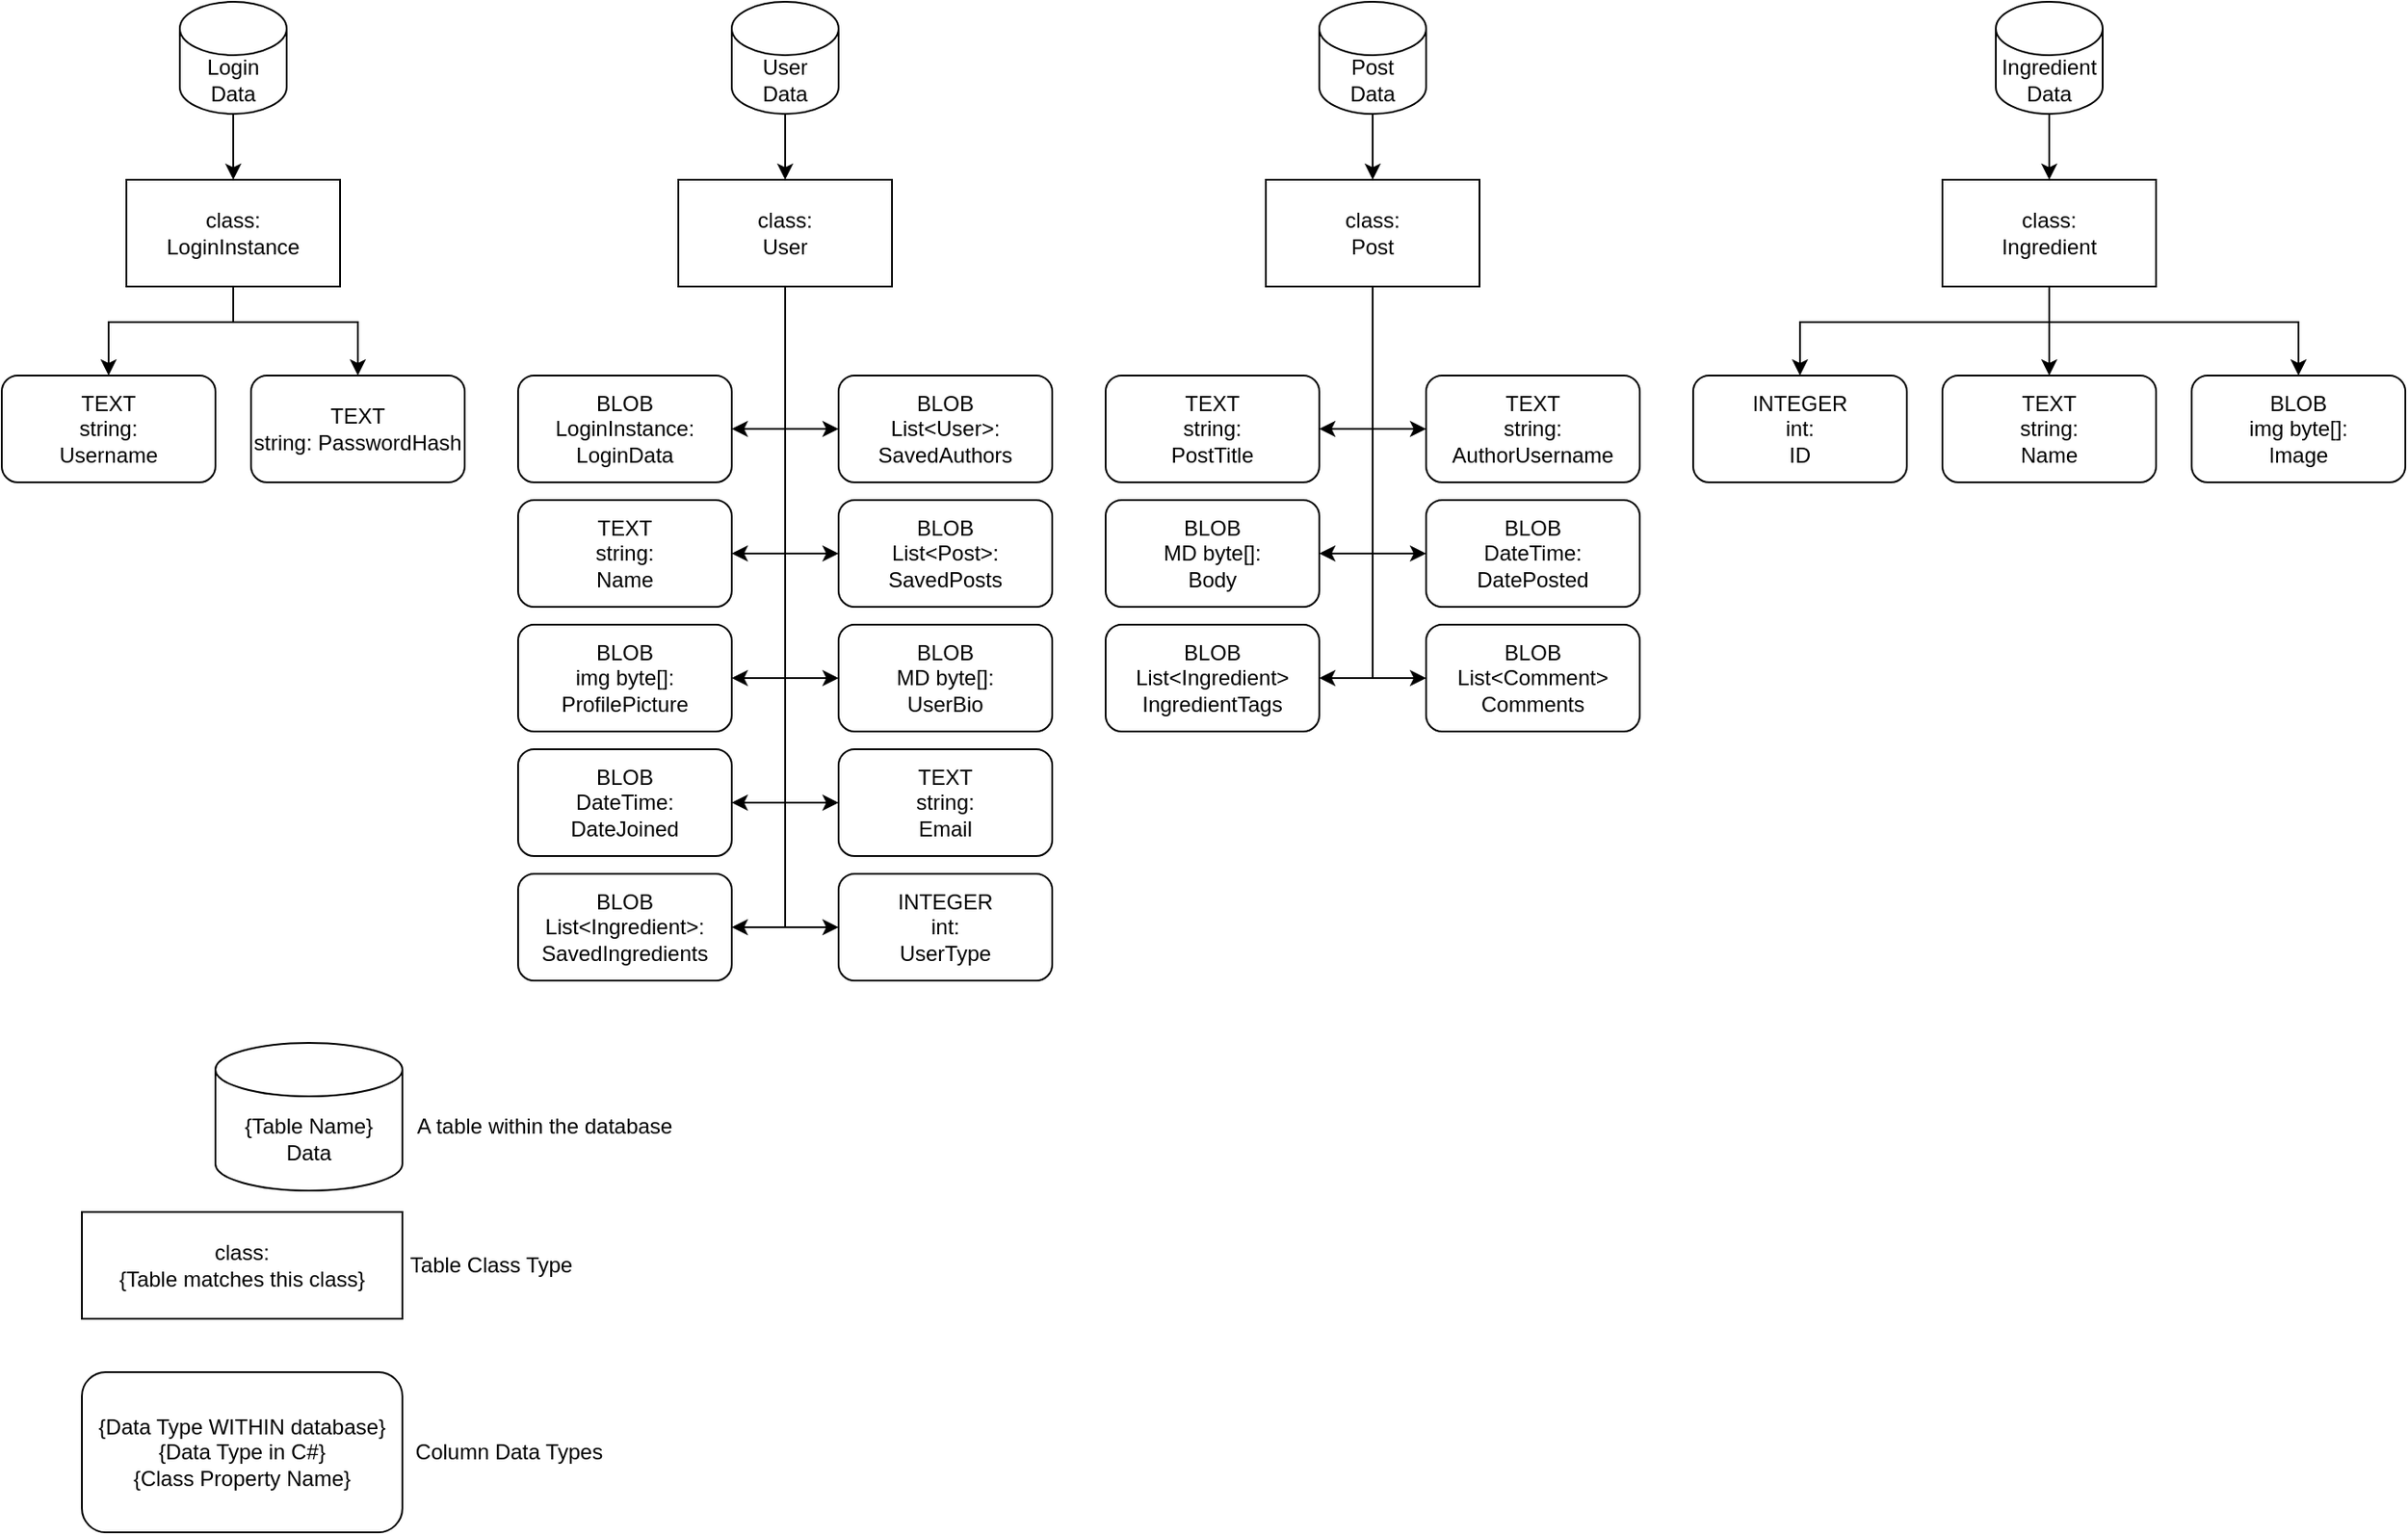 <mxfile version="13.8.3" type="github">
  <diagram id="rKWR-PEDPzwSMtpK3gOk" name="Page-1">
    <mxGraphModel dx="2370" dy="1338" grid="1" gridSize="10" guides="1" tooltips="1" connect="1" arrows="1" fold="1" page="1" pageScale="1" pageWidth="827" pageHeight="1169" math="0" shadow="0">
      <root>
        <mxCell id="0" />
        <mxCell id="1" parent="0" />
        <mxCell id="TNfIFTZdhsq6mBwcs1WV-8" value="" style="edgeStyle=orthogonalEdgeStyle;rounded=0;orthogonalLoop=1;jettySize=auto;html=1;" edge="1" parent="1" source="TNfIFTZdhsq6mBwcs1WV-6">
          <mxGeometry relative="1" as="geometry">
            <mxPoint x="130.034" y="100" as="targetPoint" />
          </mxGeometry>
        </mxCell>
        <mxCell id="TNfIFTZdhsq6mBwcs1WV-6" value="Login Data" style="shape=cylinder3;whiteSpace=wrap;html=1;boundedLbl=1;backgroundOutline=1;size=15;" vertex="1" parent="1">
          <mxGeometry x="100" width="60" height="63" as="geometry" />
        </mxCell>
        <mxCell id="TNfIFTZdhsq6mBwcs1WV-12" style="edgeStyle=orthogonalEdgeStyle;rounded=0;orthogonalLoop=1;jettySize=auto;html=1;" edge="1" parent="1" source="TNfIFTZdhsq6mBwcs1WV-10" target="TNfIFTZdhsq6mBwcs1WV-11">
          <mxGeometry relative="1" as="geometry">
            <Array as="points">
              <mxPoint x="130" y="180" />
              <mxPoint x="60" y="180" />
            </Array>
          </mxGeometry>
        </mxCell>
        <mxCell id="TNfIFTZdhsq6mBwcs1WV-14" style="edgeStyle=orthogonalEdgeStyle;rounded=0;orthogonalLoop=1;jettySize=auto;html=1;" edge="1" parent="1" source="TNfIFTZdhsq6mBwcs1WV-10" target="TNfIFTZdhsq6mBwcs1WV-13">
          <mxGeometry relative="1" as="geometry">
            <Array as="points">
              <mxPoint x="130" y="180" />
              <mxPoint x="200" y="180" />
            </Array>
          </mxGeometry>
        </mxCell>
        <mxCell id="TNfIFTZdhsq6mBwcs1WV-10" value="&lt;div&gt;class:&lt;/div&gt;&lt;div&gt;LoginInstance&lt;/div&gt;" style="rounded=0;whiteSpace=wrap;html=1;" vertex="1" parent="1">
          <mxGeometry x="70" y="100" width="120" height="60" as="geometry" />
        </mxCell>
        <mxCell id="TNfIFTZdhsq6mBwcs1WV-11" value="&lt;div&gt;TEXT&lt;br&gt;&lt;/div&gt;&lt;div&gt;string:&lt;/div&gt;&lt;div&gt;Username&lt;/div&gt;" style="rounded=1;whiteSpace=wrap;html=1;" vertex="1" parent="1">
          <mxGeometry y="210" width="120" height="60" as="geometry" />
        </mxCell>
        <mxCell id="TNfIFTZdhsq6mBwcs1WV-13" value="&lt;div&gt;TEXT&lt;br&gt;&lt;/div&gt;&lt;div&gt;string: PasswordHash&lt;/div&gt;" style="rounded=1;whiteSpace=wrap;html=1;" vertex="1" parent="1">
          <mxGeometry x="140" y="210" width="120" height="60" as="geometry" />
        </mxCell>
        <mxCell id="TNfIFTZdhsq6mBwcs1WV-17" value="" style="edgeStyle=orthogonalEdgeStyle;rounded=0;orthogonalLoop=1;jettySize=auto;html=1;" edge="1" parent="1" source="TNfIFTZdhsq6mBwcs1WV-15" target="TNfIFTZdhsq6mBwcs1WV-16">
          <mxGeometry relative="1" as="geometry" />
        </mxCell>
        <mxCell id="TNfIFTZdhsq6mBwcs1WV-15" value="&lt;div&gt;User&lt;/div&gt;&lt;div&gt;Data&lt;br&gt;&lt;/div&gt;" style="shape=cylinder3;whiteSpace=wrap;html=1;boundedLbl=1;backgroundOutline=1;size=15;" vertex="1" parent="1">
          <mxGeometry x="410" width="60" height="63" as="geometry" />
        </mxCell>
        <mxCell id="TNfIFTZdhsq6mBwcs1WV-24" style="edgeStyle=orthogonalEdgeStyle;orthogonalLoop=1;jettySize=auto;html=1;rounded=0;" edge="1" parent="1" source="TNfIFTZdhsq6mBwcs1WV-16" target="TNfIFTZdhsq6mBwcs1WV-23">
          <mxGeometry relative="1" as="geometry">
            <Array as="points">
              <mxPoint x="440" y="240" />
            </Array>
          </mxGeometry>
        </mxCell>
        <mxCell id="TNfIFTZdhsq6mBwcs1WV-27" style="edgeStyle=orthogonalEdgeStyle;rounded=0;orthogonalLoop=1;jettySize=auto;html=1;" edge="1" parent="1" source="TNfIFTZdhsq6mBwcs1WV-16" target="TNfIFTZdhsq6mBwcs1WV-25">
          <mxGeometry relative="1" as="geometry">
            <Array as="points">
              <mxPoint x="440" y="310" />
            </Array>
          </mxGeometry>
        </mxCell>
        <mxCell id="TNfIFTZdhsq6mBwcs1WV-29" style="edgeStyle=orthogonalEdgeStyle;rounded=0;orthogonalLoop=1;jettySize=auto;html=1;entryX=1;entryY=0.5;entryDx=0;entryDy=0;" edge="1" parent="1" source="TNfIFTZdhsq6mBwcs1WV-16" target="TNfIFTZdhsq6mBwcs1WV-28">
          <mxGeometry relative="1" as="geometry" />
        </mxCell>
        <mxCell id="TNfIFTZdhsq6mBwcs1WV-32" style="edgeStyle=orthogonalEdgeStyle;rounded=0;orthogonalLoop=1;jettySize=auto;html=1;entryX=1;entryY=0.5;entryDx=0;entryDy=0;" edge="1" parent="1" source="TNfIFTZdhsq6mBwcs1WV-16" target="TNfIFTZdhsq6mBwcs1WV-30">
          <mxGeometry relative="1" as="geometry" />
        </mxCell>
        <mxCell id="TNfIFTZdhsq6mBwcs1WV-33" style="edgeStyle=orthogonalEdgeStyle;rounded=0;orthogonalLoop=1;jettySize=auto;html=1;entryX=1;entryY=0.5;entryDx=0;entryDy=0;" edge="1" parent="1" source="TNfIFTZdhsq6mBwcs1WV-16" target="TNfIFTZdhsq6mBwcs1WV-31">
          <mxGeometry relative="1" as="geometry" />
        </mxCell>
        <mxCell id="TNfIFTZdhsq6mBwcs1WV-35" style="edgeStyle=orthogonalEdgeStyle;rounded=0;orthogonalLoop=1;jettySize=auto;html=1;entryX=0;entryY=0.5;entryDx=0;entryDy=0;" edge="1" parent="1" source="TNfIFTZdhsq6mBwcs1WV-16" target="TNfIFTZdhsq6mBwcs1WV-34">
          <mxGeometry relative="1" as="geometry" />
        </mxCell>
        <mxCell id="TNfIFTZdhsq6mBwcs1WV-37" style="edgeStyle=orthogonalEdgeStyle;rounded=0;orthogonalLoop=1;jettySize=auto;html=1;entryX=0;entryY=0.5;entryDx=0;entryDy=0;" edge="1" parent="1" source="TNfIFTZdhsq6mBwcs1WV-16" target="TNfIFTZdhsq6mBwcs1WV-36">
          <mxGeometry relative="1" as="geometry" />
        </mxCell>
        <mxCell id="TNfIFTZdhsq6mBwcs1WV-40" style="edgeStyle=orthogonalEdgeStyle;rounded=0;orthogonalLoop=1;jettySize=auto;html=1;entryX=0;entryY=0.5;entryDx=0;entryDy=0;" edge="1" parent="1" source="TNfIFTZdhsq6mBwcs1WV-16" target="TNfIFTZdhsq6mBwcs1WV-38">
          <mxGeometry relative="1" as="geometry" />
        </mxCell>
        <mxCell id="TNfIFTZdhsq6mBwcs1WV-42" style="edgeStyle=orthogonalEdgeStyle;rounded=0;orthogonalLoop=1;jettySize=auto;html=1;entryX=0;entryY=0.5;entryDx=0;entryDy=0;" edge="1" parent="1" source="TNfIFTZdhsq6mBwcs1WV-16" target="TNfIFTZdhsq6mBwcs1WV-41">
          <mxGeometry relative="1" as="geometry" />
        </mxCell>
        <mxCell id="TNfIFTZdhsq6mBwcs1WV-44" style="edgeStyle=orthogonalEdgeStyle;rounded=0;orthogonalLoop=1;jettySize=auto;html=1;entryX=0;entryY=0.5;entryDx=0;entryDy=0;" edge="1" parent="1" source="TNfIFTZdhsq6mBwcs1WV-16" target="TNfIFTZdhsq6mBwcs1WV-43">
          <mxGeometry relative="1" as="geometry" />
        </mxCell>
        <mxCell id="TNfIFTZdhsq6mBwcs1WV-16" value="&lt;div&gt;class:&lt;/div&gt;&lt;div&gt;User&lt;br&gt;&lt;/div&gt;" style="rounded=0;whiteSpace=wrap;html=1;" vertex="1" parent="1">
          <mxGeometry x="380" y="100" width="120" height="60" as="geometry" />
        </mxCell>
        <mxCell id="TNfIFTZdhsq6mBwcs1WV-23" value="&lt;div&gt;BLOB&lt;/div&gt;&lt;div&gt;LoginInstance:&lt;/div&gt;&lt;div&gt;LoginData&lt;br&gt;&lt;/div&gt;" style="rounded=1;whiteSpace=wrap;html=1;" vertex="1" parent="1">
          <mxGeometry x="290" y="210" width="120" height="60" as="geometry" />
        </mxCell>
        <mxCell id="TNfIFTZdhsq6mBwcs1WV-25" value="&lt;div&gt;TEXT&lt;/div&gt;&lt;div&gt;string:&lt;/div&gt;&lt;div&gt;Name&lt;br&gt;&lt;/div&gt;" style="rounded=1;whiteSpace=wrap;html=1;" vertex="1" parent="1">
          <mxGeometry x="290" y="280" width="120" height="60" as="geometry" />
        </mxCell>
        <mxCell id="TNfIFTZdhsq6mBwcs1WV-28" value="&lt;div&gt;BLOB&lt;/div&gt;&lt;div&gt;img byte[]:&lt;br&gt;&lt;/div&gt;&lt;div&gt;ProfilePicture&lt;br&gt;&lt;/div&gt;" style="rounded=1;whiteSpace=wrap;html=1;" vertex="1" parent="1">
          <mxGeometry x="290" y="350" width="120" height="60" as="geometry" />
        </mxCell>
        <mxCell id="TNfIFTZdhsq6mBwcs1WV-30" value="&lt;div&gt;BLOB&lt;/div&gt;&lt;div&gt;DateTime:&lt;/div&gt;&lt;div&gt;DateJoined&lt;br&gt;&lt;/div&gt;" style="rounded=1;whiteSpace=wrap;html=1;" vertex="1" parent="1">
          <mxGeometry x="290" y="420" width="120" height="60" as="geometry" />
        </mxCell>
        <mxCell id="TNfIFTZdhsq6mBwcs1WV-31" value="&lt;div&gt;BLOB&lt;/div&gt;&lt;div&gt;List&amp;lt;Ingredient&amp;gt;:&lt;/div&gt;&lt;div&gt;SavedIngredients&lt;br&gt;&lt;/div&gt;" style="rounded=1;whiteSpace=wrap;html=1;" vertex="1" parent="1">
          <mxGeometry x="290" y="490" width="120" height="60" as="geometry" />
        </mxCell>
        <mxCell id="TNfIFTZdhsq6mBwcs1WV-34" value="&lt;div&gt;BLOB&lt;/div&gt;&lt;div&gt;List&amp;lt;User&amp;gt;:&lt;/div&gt;&lt;div&gt;SavedAuthors&lt;br&gt;&lt;/div&gt;" style="rounded=1;whiteSpace=wrap;html=1;" vertex="1" parent="1">
          <mxGeometry x="470" y="210" width="120" height="60" as="geometry" />
        </mxCell>
        <mxCell id="TNfIFTZdhsq6mBwcs1WV-36" value="&lt;div&gt;BLOB&lt;/div&gt;&lt;div&gt;List&amp;lt;Post&amp;gt;:&lt;/div&gt;&lt;div&gt;SavedPosts&lt;br&gt;&lt;/div&gt;" style="rounded=1;whiteSpace=wrap;html=1;" vertex="1" parent="1">
          <mxGeometry x="470" y="280" width="120" height="60" as="geometry" />
        </mxCell>
        <mxCell id="TNfIFTZdhsq6mBwcs1WV-38" value="&lt;div&gt;BLOB&lt;/div&gt;&lt;div&gt;MD byte[]:&lt;br&gt;&lt;/div&gt;&lt;div&gt;UserBio&lt;br&gt;&lt;/div&gt;" style="rounded=1;whiteSpace=wrap;html=1;" vertex="1" parent="1">
          <mxGeometry x="470" y="350" width="120" height="60" as="geometry" />
        </mxCell>
        <mxCell id="TNfIFTZdhsq6mBwcs1WV-41" value="&lt;div&gt;TEXT&lt;/div&gt;&lt;div&gt;string:&lt;/div&gt;&lt;div&gt;Email&lt;br&gt;&lt;/div&gt;" style="rounded=1;whiteSpace=wrap;html=1;" vertex="1" parent="1">
          <mxGeometry x="470" y="420" width="120" height="60" as="geometry" />
        </mxCell>
        <mxCell id="TNfIFTZdhsq6mBwcs1WV-43" value="&lt;div&gt;INTEGER&lt;/div&gt;&lt;div&gt;int:&lt;/div&gt;&lt;div&gt;UserType&lt;br&gt;&lt;/div&gt;" style="rounded=1;whiteSpace=wrap;html=1;" vertex="1" parent="1">
          <mxGeometry x="470" y="490" width="120" height="60" as="geometry" />
        </mxCell>
        <mxCell id="TNfIFTZdhsq6mBwcs1WV-49" style="edgeStyle=orthogonalEdgeStyle;rounded=0;orthogonalLoop=1;jettySize=auto;html=1;" edge="1" parent="1" source="TNfIFTZdhsq6mBwcs1WV-46" target="TNfIFTZdhsq6mBwcs1WV-48">
          <mxGeometry relative="1" as="geometry" />
        </mxCell>
        <mxCell id="TNfIFTZdhsq6mBwcs1WV-46" value="&lt;div&gt;Post&lt;/div&gt;&lt;div&gt;Data&lt;br&gt;&lt;/div&gt;" style="shape=cylinder3;whiteSpace=wrap;html=1;boundedLbl=1;backgroundOutline=1;size=15;" vertex="1" parent="1">
          <mxGeometry x="740" width="60" height="63" as="geometry" />
        </mxCell>
        <mxCell id="TNfIFTZdhsq6mBwcs1WV-56" style="edgeStyle=orthogonalEdgeStyle;rounded=0;orthogonalLoop=1;jettySize=auto;html=1;entryX=1;entryY=0.5;entryDx=0;entryDy=0;" edge="1" parent="1" source="TNfIFTZdhsq6mBwcs1WV-48" target="TNfIFTZdhsq6mBwcs1WV-51">
          <mxGeometry relative="1" as="geometry" />
        </mxCell>
        <mxCell id="TNfIFTZdhsq6mBwcs1WV-57" style="edgeStyle=orthogonalEdgeStyle;rounded=0;orthogonalLoop=1;jettySize=auto;html=1;entryX=0;entryY=0.5;entryDx=0;entryDy=0;" edge="1" parent="1" source="TNfIFTZdhsq6mBwcs1WV-48" target="TNfIFTZdhsq6mBwcs1WV-50">
          <mxGeometry relative="1" as="geometry" />
        </mxCell>
        <mxCell id="TNfIFTZdhsq6mBwcs1WV-58" style="edgeStyle=orthogonalEdgeStyle;rounded=0;orthogonalLoop=1;jettySize=auto;html=1;entryX=1;entryY=0.5;entryDx=0;entryDy=0;" edge="1" parent="1" source="TNfIFTZdhsq6mBwcs1WV-48" target="TNfIFTZdhsq6mBwcs1WV-52">
          <mxGeometry relative="1" as="geometry" />
        </mxCell>
        <mxCell id="TNfIFTZdhsq6mBwcs1WV-59" style="edgeStyle=orthogonalEdgeStyle;rounded=0;orthogonalLoop=1;jettySize=auto;html=1;entryX=0;entryY=0.5;entryDx=0;entryDy=0;" edge="1" parent="1" source="TNfIFTZdhsq6mBwcs1WV-48" target="TNfIFTZdhsq6mBwcs1WV-53">
          <mxGeometry relative="1" as="geometry" />
        </mxCell>
        <mxCell id="TNfIFTZdhsq6mBwcs1WV-60" style="edgeStyle=orthogonalEdgeStyle;rounded=0;orthogonalLoop=1;jettySize=auto;html=1;entryX=1;entryY=0.5;entryDx=0;entryDy=0;" edge="1" parent="1" source="TNfIFTZdhsq6mBwcs1WV-48" target="TNfIFTZdhsq6mBwcs1WV-54">
          <mxGeometry relative="1" as="geometry" />
        </mxCell>
        <mxCell id="TNfIFTZdhsq6mBwcs1WV-61" style="edgeStyle=orthogonalEdgeStyle;rounded=0;orthogonalLoop=1;jettySize=auto;html=1;entryX=0;entryY=0.5;entryDx=0;entryDy=0;" edge="1" parent="1" source="TNfIFTZdhsq6mBwcs1WV-48" target="TNfIFTZdhsq6mBwcs1WV-55">
          <mxGeometry relative="1" as="geometry" />
        </mxCell>
        <mxCell id="TNfIFTZdhsq6mBwcs1WV-48" value="&lt;div&gt;class:&lt;/div&gt;&lt;div&gt;Post&lt;br&gt;&lt;/div&gt;" style="rounded=0;whiteSpace=wrap;html=1;" vertex="1" parent="1">
          <mxGeometry x="710" y="100" width="120" height="60" as="geometry" />
        </mxCell>
        <mxCell id="TNfIFTZdhsq6mBwcs1WV-50" value="&lt;div&gt;TEXT&lt;/div&gt;&lt;div&gt;string:&lt;/div&gt;&lt;div&gt;AuthorUsername&lt;br&gt;&lt;/div&gt;" style="rounded=1;whiteSpace=wrap;html=1;" vertex="1" parent="1">
          <mxGeometry x="800" y="210" width="120" height="60" as="geometry" />
        </mxCell>
        <mxCell id="TNfIFTZdhsq6mBwcs1WV-51" value="&lt;div&gt;TEXT&lt;/div&gt;&lt;div&gt;string:&lt;/div&gt;&lt;div&gt;PostTitle&lt;br&gt;&lt;/div&gt;" style="rounded=1;whiteSpace=wrap;html=1;" vertex="1" parent="1">
          <mxGeometry x="620" y="210" width="120" height="60" as="geometry" />
        </mxCell>
        <mxCell id="TNfIFTZdhsq6mBwcs1WV-52" value="&lt;div&gt;BLOB&lt;/div&gt;&lt;div&gt;MD byte[]:&lt;/div&gt;&lt;div&gt;Body&lt;br&gt;&lt;/div&gt;" style="rounded=1;whiteSpace=wrap;html=1;" vertex="1" parent="1">
          <mxGeometry x="620" y="280" width="120" height="60" as="geometry" />
        </mxCell>
        <mxCell id="TNfIFTZdhsq6mBwcs1WV-53" value="&lt;div&gt;BLOB&lt;/div&gt;&lt;div&gt;DateTime:&lt;/div&gt;&lt;div&gt;DatePosted&lt;br&gt;&lt;/div&gt;" style="rounded=1;whiteSpace=wrap;html=1;" vertex="1" parent="1">
          <mxGeometry x="800" y="280" width="120" height="60" as="geometry" />
        </mxCell>
        <mxCell id="TNfIFTZdhsq6mBwcs1WV-54" value="&lt;div&gt;BLOB&lt;/div&gt;&lt;div&gt;List&amp;lt;Ingredient&amp;gt;&lt;/div&gt;&lt;div&gt;IngredientTags&lt;br&gt;&lt;/div&gt;" style="rounded=1;whiteSpace=wrap;html=1;" vertex="1" parent="1">
          <mxGeometry x="620" y="350" width="120" height="60" as="geometry" />
        </mxCell>
        <mxCell id="TNfIFTZdhsq6mBwcs1WV-55" value="&lt;div&gt;BLOB&lt;/div&gt;&lt;div&gt;List&amp;lt;Comment&amp;gt;&lt;/div&gt;&lt;div&gt;Comments&lt;br&gt;&lt;/div&gt;" style="rounded=1;whiteSpace=wrap;html=1;" vertex="1" parent="1">
          <mxGeometry x="800" y="350" width="120" height="60" as="geometry" />
        </mxCell>
        <mxCell id="TNfIFTZdhsq6mBwcs1WV-64" style="edgeStyle=orthogonalEdgeStyle;rounded=0;orthogonalLoop=1;jettySize=auto;html=1;" edge="1" parent="1" source="TNfIFTZdhsq6mBwcs1WV-62" target="TNfIFTZdhsq6mBwcs1WV-63">
          <mxGeometry relative="1" as="geometry" />
        </mxCell>
        <mxCell id="TNfIFTZdhsq6mBwcs1WV-62" value="Ingredient Data" style="shape=cylinder3;whiteSpace=wrap;html=1;boundedLbl=1;backgroundOutline=1;size=15;" vertex="1" parent="1">
          <mxGeometry x="1120" width="60" height="63" as="geometry" />
        </mxCell>
        <mxCell id="TNfIFTZdhsq6mBwcs1WV-68" style="edgeStyle=orthogonalEdgeStyle;rounded=0;orthogonalLoop=1;jettySize=auto;html=1;" edge="1" parent="1" source="TNfIFTZdhsq6mBwcs1WV-63" target="TNfIFTZdhsq6mBwcs1WV-65">
          <mxGeometry relative="1" as="geometry">
            <Array as="points">
              <mxPoint x="1150" y="180" />
              <mxPoint x="1010" y="180" />
            </Array>
          </mxGeometry>
        </mxCell>
        <mxCell id="TNfIFTZdhsq6mBwcs1WV-69" style="edgeStyle=orthogonalEdgeStyle;rounded=0;orthogonalLoop=1;jettySize=auto;html=1;" edge="1" parent="1" source="TNfIFTZdhsq6mBwcs1WV-63" target="TNfIFTZdhsq6mBwcs1WV-66">
          <mxGeometry relative="1" as="geometry" />
        </mxCell>
        <mxCell id="TNfIFTZdhsq6mBwcs1WV-70" style="edgeStyle=orthogonalEdgeStyle;rounded=0;orthogonalLoop=1;jettySize=auto;html=1;" edge="1" parent="1" source="TNfIFTZdhsq6mBwcs1WV-63" target="TNfIFTZdhsq6mBwcs1WV-67">
          <mxGeometry relative="1" as="geometry">
            <Array as="points">
              <mxPoint x="1150" y="180" />
              <mxPoint x="1290" y="180" />
            </Array>
          </mxGeometry>
        </mxCell>
        <mxCell id="TNfIFTZdhsq6mBwcs1WV-63" value="&lt;div&gt;class:&lt;/div&gt;&lt;div&gt;Ingredient&lt;br&gt;&lt;/div&gt;" style="rounded=0;whiteSpace=wrap;html=1;" vertex="1" parent="1">
          <mxGeometry x="1090" y="100" width="120" height="60" as="geometry" />
        </mxCell>
        <mxCell id="TNfIFTZdhsq6mBwcs1WV-65" value="&lt;div&gt;INTEGER&lt;/div&gt;&lt;div&gt;int:&lt;/div&gt;&lt;div&gt;ID&lt;br&gt;&lt;/div&gt;" style="rounded=1;whiteSpace=wrap;html=1;" vertex="1" parent="1">
          <mxGeometry x="950" y="210" width="120" height="60" as="geometry" />
        </mxCell>
        <mxCell id="TNfIFTZdhsq6mBwcs1WV-66" value="&lt;div&gt;TEXT&lt;/div&gt;&lt;div&gt;string:&lt;/div&gt;&lt;div&gt;Name&lt;br&gt;&lt;/div&gt;" style="rounded=1;whiteSpace=wrap;html=1;" vertex="1" parent="1">
          <mxGeometry x="1090" y="210" width="120" height="60" as="geometry" />
        </mxCell>
        <mxCell id="TNfIFTZdhsq6mBwcs1WV-67" value="&lt;div&gt;BLOB&lt;/div&gt;&lt;div&gt;img byte[]:&lt;/div&gt;&lt;div&gt;Image&lt;br&gt;&lt;/div&gt;" style="rounded=1;whiteSpace=wrap;html=1;" vertex="1" parent="1">
          <mxGeometry x="1230" y="210" width="120" height="60" as="geometry" />
        </mxCell>
        <mxCell id="TNfIFTZdhsq6mBwcs1WV-71" value="&lt;div&gt;{Table Name}&lt;/div&gt;&lt;div&gt;Data&lt;br&gt;&lt;/div&gt;" style="shape=cylinder3;whiteSpace=wrap;html=1;boundedLbl=1;backgroundOutline=1;size=15;" vertex="1" parent="1">
          <mxGeometry x="120" y="585" width="105" height="83" as="geometry" />
        </mxCell>
        <mxCell id="TNfIFTZdhsq6mBwcs1WV-72" value="A table within the database" style="text;html=1;strokeColor=none;fillColor=none;align=center;verticalAlign=middle;whiteSpace=wrap;rounded=0;" vertex="1" parent="1">
          <mxGeometry x="230" y="621.5" width="150" height="20" as="geometry" />
        </mxCell>
        <mxCell id="TNfIFTZdhsq6mBwcs1WV-73" value="&lt;div&gt;class:&lt;/div&gt;&lt;div&gt;{Table matches this class}&lt;br&gt;&lt;/div&gt;" style="rounded=0;whiteSpace=wrap;html=1;" vertex="1" parent="1">
          <mxGeometry x="45" y="680" width="180" height="60" as="geometry" />
        </mxCell>
        <mxCell id="TNfIFTZdhsq6mBwcs1WV-74" value="Table Class Type" style="text;html=1;strokeColor=none;fillColor=none;align=center;verticalAlign=middle;whiteSpace=wrap;rounded=0;" vertex="1" parent="1">
          <mxGeometry x="200" y="700" width="150" height="20" as="geometry" />
        </mxCell>
        <mxCell id="TNfIFTZdhsq6mBwcs1WV-75" value="&lt;div&gt;{Data Type WITHIN database}&lt;/div&gt;&lt;div&gt;{Data Type in C#}&lt;/div&gt;&lt;div&gt;{Class Property Name}&lt;br&gt;&lt;/div&gt;" style="rounded=1;whiteSpace=wrap;html=1;" vertex="1" parent="1">
          <mxGeometry x="45" y="770" width="180" height="90" as="geometry" />
        </mxCell>
        <mxCell id="TNfIFTZdhsq6mBwcs1WV-76" value="Column Data Types" style="text;html=1;strokeColor=none;fillColor=none;align=center;verticalAlign=middle;whiteSpace=wrap;rounded=0;" vertex="1" parent="1">
          <mxGeometry x="210" y="805" width="150" height="20" as="geometry" />
        </mxCell>
      </root>
    </mxGraphModel>
  </diagram>
</mxfile>
